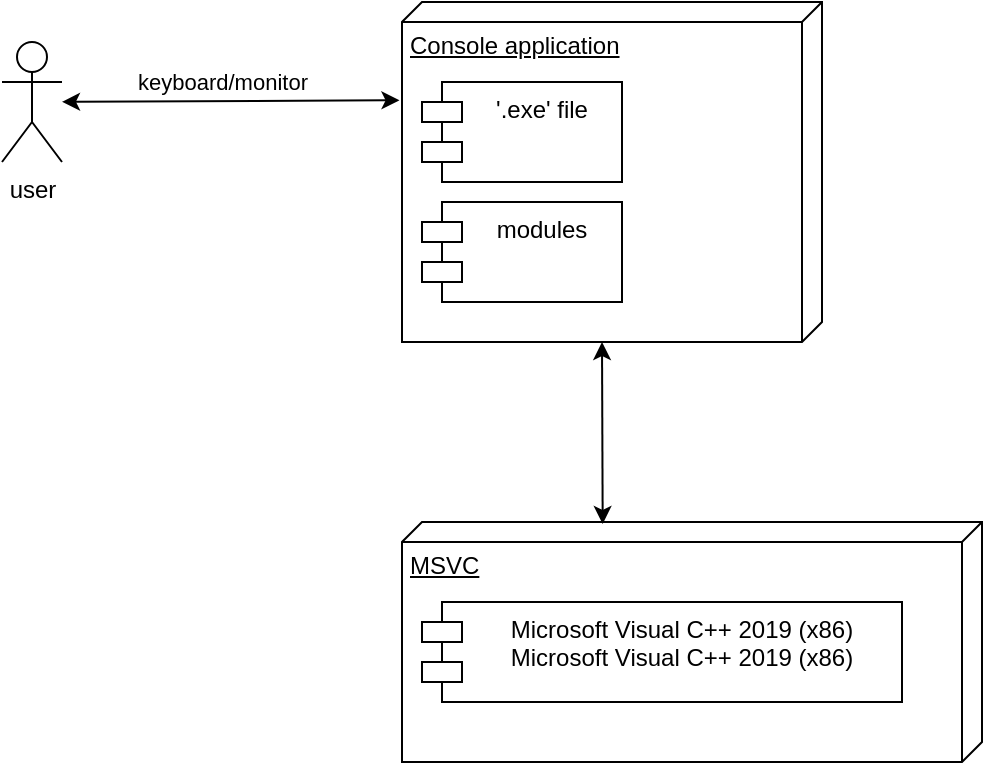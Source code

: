 <mxfile version="13.1.14"><diagram id="Tgojn4vnlfCIrA6sSi_s" name="Page-1"><mxGraphModel dx="1038" dy="499" grid="1" gridSize="10" guides="1" tooltips="1" connect="1" arrows="1" fold="1" page="1" pageScale="1" pageWidth="827" pageHeight="1169" math="0" shadow="0"><root><mxCell id="0"/><mxCell id="1" parent="0"/><mxCell id="qhyJvIIBypAaRhI8uVeR-3" value="Console application" style="verticalAlign=top;align=left;spacingTop=8;spacingLeft=2;spacingRight=12;shape=cube;size=10;direction=south;fontStyle=4;html=1;" vertex="1" parent="1"><mxGeometry x="400" y="170" width="210" height="170" as="geometry"/></mxCell><mxCell id="qhyJvIIBypAaRhI8uVeR-1" value="user" style="shape=umlActor;verticalLabelPosition=bottom;labelBackgroundColor=#ffffff;verticalAlign=top;html=1;outlineConnect=0;" vertex="1" parent="1"><mxGeometry x="200" y="190" width="30" height="60" as="geometry"/></mxCell><mxCell id="qhyJvIIBypAaRhI8uVeR-2" value="'.exe' file" style="shape=module;align=left;spacingLeft=20;align=center;verticalAlign=top;" vertex="1" parent="1"><mxGeometry x="410" y="210" width="100" height="50" as="geometry"/></mxCell><mxCell id="qhyJvIIBypAaRhI8uVeR-4" value="MSVC" style="verticalAlign=top;align=left;spacingTop=8;spacingLeft=2;spacingRight=12;shape=cube;size=10;direction=south;fontStyle=4;html=1;" vertex="1" parent="1"><mxGeometry x="400" y="430" width="290" height="120" as="geometry"/></mxCell><mxCell id="qhyJvIIBypAaRhI8uVeR-5" value="Microsoft Visual C++ 2019 (x86)&#10;Microsoft Visual C++ 2019 (x86)" style="shape=module;align=left;spacingLeft=20;align=center;verticalAlign=top;" vertex="1" parent="1"><mxGeometry x="410" y="470" width="240" height="50" as="geometry"/></mxCell><mxCell id="qhyJvIIBypAaRhI8uVeR-6" value="modules" style="shape=module;align=left;spacingLeft=20;align=center;verticalAlign=top;" vertex="1" parent="1"><mxGeometry x="410" y="270" width="100" height="50" as="geometry"/></mxCell><mxCell id="qhyJvIIBypAaRhI8uVeR-7" value="" style="endArrow=classic;startArrow=classic;html=1;entryX=0.289;entryY=1.006;entryDx=0;entryDy=0;entryPerimeter=0;" edge="1" parent="1" source="qhyJvIIBypAaRhI8uVeR-1" target="qhyJvIIBypAaRhI8uVeR-3"><mxGeometry width="50" height="50" relative="1" as="geometry"><mxPoint x="250" y="320" as="sourcePoint"/><mxPoint x="300" y="270" as="targetPoint"/></mxGeometry></mxCell><mxCell id="qhyJvIIBypAaRhI8uVeR-8" value="keyboard/monitor" style="edgeLabel;html=1;align=center;verticalAlign=middle;resizable=0;points=[];" vertex="1" connectable="0" parent="qhyJvIIBypAaRhI8uVeR-7"><mxGeometry x="0.242" relative="1" as="geometry"><mxPoint x="-25" y="-9.43" as="offset"/></mxGeometry></mxCell><mxCell id="qhyJvIIBypAaRhI8uVeR-9" value="" style="endArrow=classic;startArrow=classic;html=1;entryX=0;entryY=0;entryDx=170;entryDy=110;entryPerimeter=0;exitX=0.008;exitY=0.654;exitDx=0;exitDy=0;exitPerimeter=0;" edge="1" parent="1" source="qhyJvIIBypAaRhI8uVeR-4" target="qhyJvIIBypAaRhI8uVeR-3"><mxGeometry width="50" height="50" relative="1" as="geometry"><mxPoint x="150" y="420" as="sourcePoint"/><mxPoint x="500" y="350" as="targetPoint"/></mxGeometry></mxCell></root></mxGraphModel></diagram></mxfile>